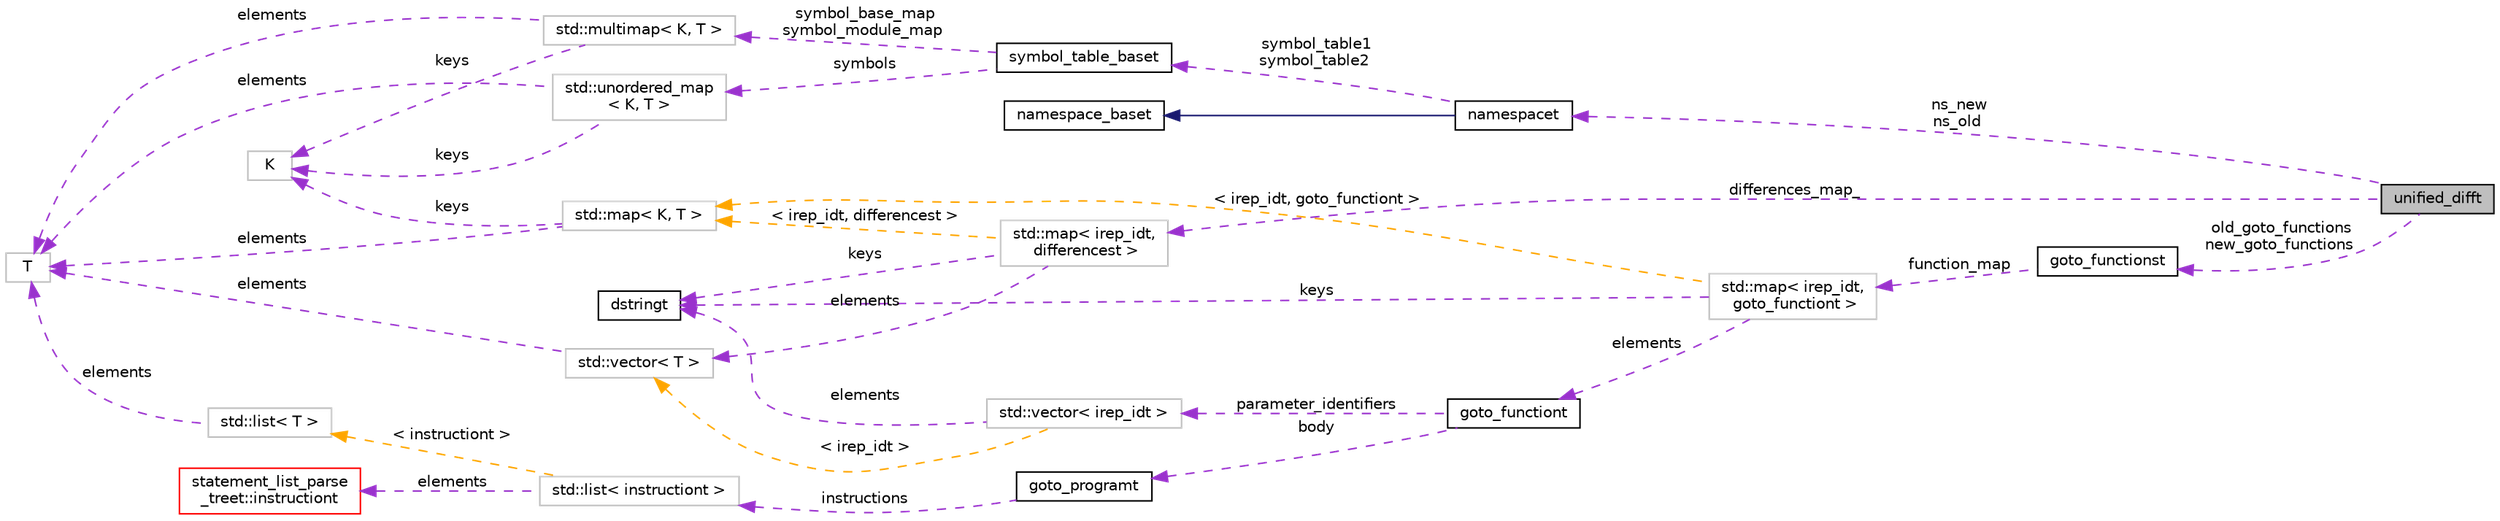 digraph "unified_difft"
{
 // LATEX_PDF_SIZE
  bgcolor="transparent";
  edge [fontname="Helvetica",fontsize="10",labelfontname="Helvetica",labelfontsize="10"];
  node [fontname="Helvetica",fontsize="10",shape=record];
  rankdir="LR";
  Node1 [label="unified_difft",height=0.2,width=0.4,color="black", fillcolor="grey75", style="filled", fontcolor="black",tooltip=" "];
  Node2 -> Node1 [dir="back",color="darkorchid3",fontsize="10",style="dashed",label=" ns_new\nns_old" ,fontname="Helvetica"];
  Node2 [label="namespacet",height=0.2,width=0.4,color="black",URL="$classnamespacet.html",tooltip="A namespacet is essentially one or two symbol tables bound together, to allow for symbol lookups in t..."];
  Node3 -> Node2 [dir="back",color="midnightblue",fontsize="10",style="solid",fontname="Helvetica"];
  Node3 [label="namespace_baset",height=0.2,width=0.4,color="black",URL="$classnamespace__baset.html",tooltip="Basic interface for a namespace."];
  Node4 -> Node2 [dir="back",color="darkorchid3",fontsize="10",style="dashed",label=" symbol_table1\nsymbol_table2" ,fontname="Helvetica"];
  Node4 [label="symbol_table_baset",height=0.2,width=0.4,color="black",URL="$classsymbol__table__baset.html",tooltip="The symbol table base class interface."];
  Node5 -> Node4 [dir="back",color="darkorchid3",fontsize="10",style="dashed",label=" symbol_base_map\nsymbol_module_map" ,fontname="Helvetica"];
  Node5 [label="std::multimap\< K, T \>",height=0.2,width=0.4,color="grey75",tooltip="STL class."];
  Node6 -> Node5 [dir="back",color="darkorchid3",fontsize="10",style="dashed",label=" keys" ,fontname="Helvetica"];
  Node6 [label="K",height=0.2,width=0.4,color="grey75",tooltip=" "];
  Node7 -> Node5 [dir="back",color="darkorchid3",fontsize="10",style="dashed",label=" elements" ,fontname="Helvetica"];
  Node7 [label="T",height=0.2,width=0.4,color="grey75",tooltip=" "];
  Node8 -> Node4 [dir="back",color="darkorchid3",fontsize="10",style="dashed",label=" symbols" ,fontname="Helvetica"];
  Node8 [label="std::unordered_map\l\< K, T \>",height=0.2,width=0.4,color="grey75",tooltip="STL class."];
  Node6 -> Node8 [dir="back",color="darkorchid3",fontsize="10",style="dashed",label=" keys" ,fontname="Helvetica"];
  Node7 -> Node8 [dir="back",color="darkorchid3",fontsize="10",style="dashed",label=" elements" ,fontname="Helvetica"];
  Node9 -> Node1 [dir="back",color="darkorchid3",fontsize="10",style="dashed",label=" old_goto_functions\nnew_goto_functions" ,fontname="Helvetica"];
  Node9 [label="goto_functionst",height=0.2,width=0.4,color="black",URL="$classgoto__functionst.html",tooltip="A collection of goto functions."];
  Node10 -> Node9 [dir="back",color="darkorchid3",fontsize="10",style="dashed",label=" function_map" ,fontname="Helvetica"];
  Node10 [label="std::map\< irep_idt,\l goto_functiont \>",height=0.2,width=0.4,color="grey75",tooltip=" "];
  Node11 -> Node10 [dir="back",color="darkorchid3",fontsize="10",style="dashed",label=" elements" ,fontname="Helvetica"];
  Node11 [label="goto_functiont",height=0.2,width=0.4,color="black",URL="$classgoto__functiont.html",tooltip="A goto function, consisting of function body (see body) and parameter identifiers (see parameter_iden..."];
  Node12 -> Node11 [dir="back",color="darkorchid3",fontsize="10",style="dashed",label=" parameter_identifiers" ,fontname="Helvetica"];
  Node12 [label="std::vector\< irep_idt \>",height=0.2,width=0.4,color="grey75",tooltip=" "];
  Node13 -> Node12 [dir="back",color="darkorchid3",fontsize="10",style="dashed",label=" elements" ,fontname="Helvetica"];
  Node13 [label="dstringt",height=0.2,width=0.4,color="black",URL="$classdstringt.html",tooltip="dstringt has one field, an unsigned integer no which is an index into a static table of strings."];
  Node14 -> Node12 [dir="back",color="orange",fontsize="10",style="dashed",label=" \< irep_idt \>" ,fontname="Helvetica"];
  Node14 [label="std::vector\< T \>",height=0.2,width=0.4,color="grey75",tooltip="STL class."];
  Node7 -> Node14 [dir="back",color="darkorchid3",fontsize="10",style="dashed",label=" elements" ,fontname="Helvetica"];
  Node15 -> Node11 [dir="back",color="darkorchid3",fontsize="10",style="dashed",label=" body" ,fontname="Helvetica"];
  Node15 [label="goto_programt",height=0.2,width=0.4,color="black",URL="$classgoto__programt.html",tooltip="A generic container class for the GOTO intermediate representation of one function."];
  Node16 -> Node15 [dir="back",color="darkorchid3",fontsize="10",style="dashed",label=" instructions" ,fontname="Helvetica"];
  Node16 [label="std::list\< instructiont \>",height=0.2,width=0.4,color="grey75",tooltip=" "];
  Node17 -> Node16 [dir="back",color="darkorchid3",fontsize="10",style="dashed",label=" elements" ,fontname="Helvetica"];
  Node17 [label="statement_list_parse\l_treet::instructiont",height=0.2,width=0.4,color="red",URL="$structstatement__list__parse__treet_1_1instructiont.html",tooltip="Represents a regular Statement List instruction which consists out of one or more codet tokens."];
  Node27 -> Node16 [dir="back",color="orange",fontsize="10",style="dashed",label=" \< instructiont \>" ,fontname="Helvetica"];
  Node27 [label="std::list\< T \>",height=0.2,width=0.4,color="grey75",tooltip="STL class."];
  Node7 -> Node27 [dir="back",color="darkorchid3",fontsize="10",style="dashed",label=" elements" ,fontname="Helvetica"];
  Node13 -> Node10 [dir="back",color="darkorchid3",fontsize="10",style="dashed",label=" keys" ,fontname="Helvetica"];
  Node28 -> Node10 [dir="back",color="orange",fontsize="10",style="dashed",label=" \< irep_idt, goto_functiont \>" ,fontname="Helvetica"];
  Node28 [label="std::map\< K, T \>",height=0.2,width=0.4,color="grey75",tooltip="STL class."];
  Node6 -> Node28 [dir="back",color="darkorchid3",fontsize="10",style="dashed",label=" keys" ,fontname="Helvetica"];
  Node7 -> Node28 [dir="back",color="darkorchid3",fontsize="10",style="dashed",label=" elements" ,fontname="Helvetica"];
  Node29 -> Node1 [dir="back",color="darkorchid3",fontsize="10",style="dashed",label=" differences_map_" ,fontname="Helvetica"];
  Node29 [label="std::map\< irep_idt,\l differencest \>",height=0.2,width=0.4,color="grey75",tooltip=" "];
  Node13 -> Node29 [dir="back",color="darkorchid3",fontsize="10",style="dashed",label=" keys" ,fontname="Helvetica"];
  Node14 -> Node29 [dir="back",color="darkorchid3",fontsize="10",style="dashed",label=" elements" ,fontname="Helvetica"];
  Node28 -> Node29 [dir="back",color="orange",fontsize="10",style="dashed",label=" \< irep_idt, differencest \>" ,fontname="Helvetica"];
}
